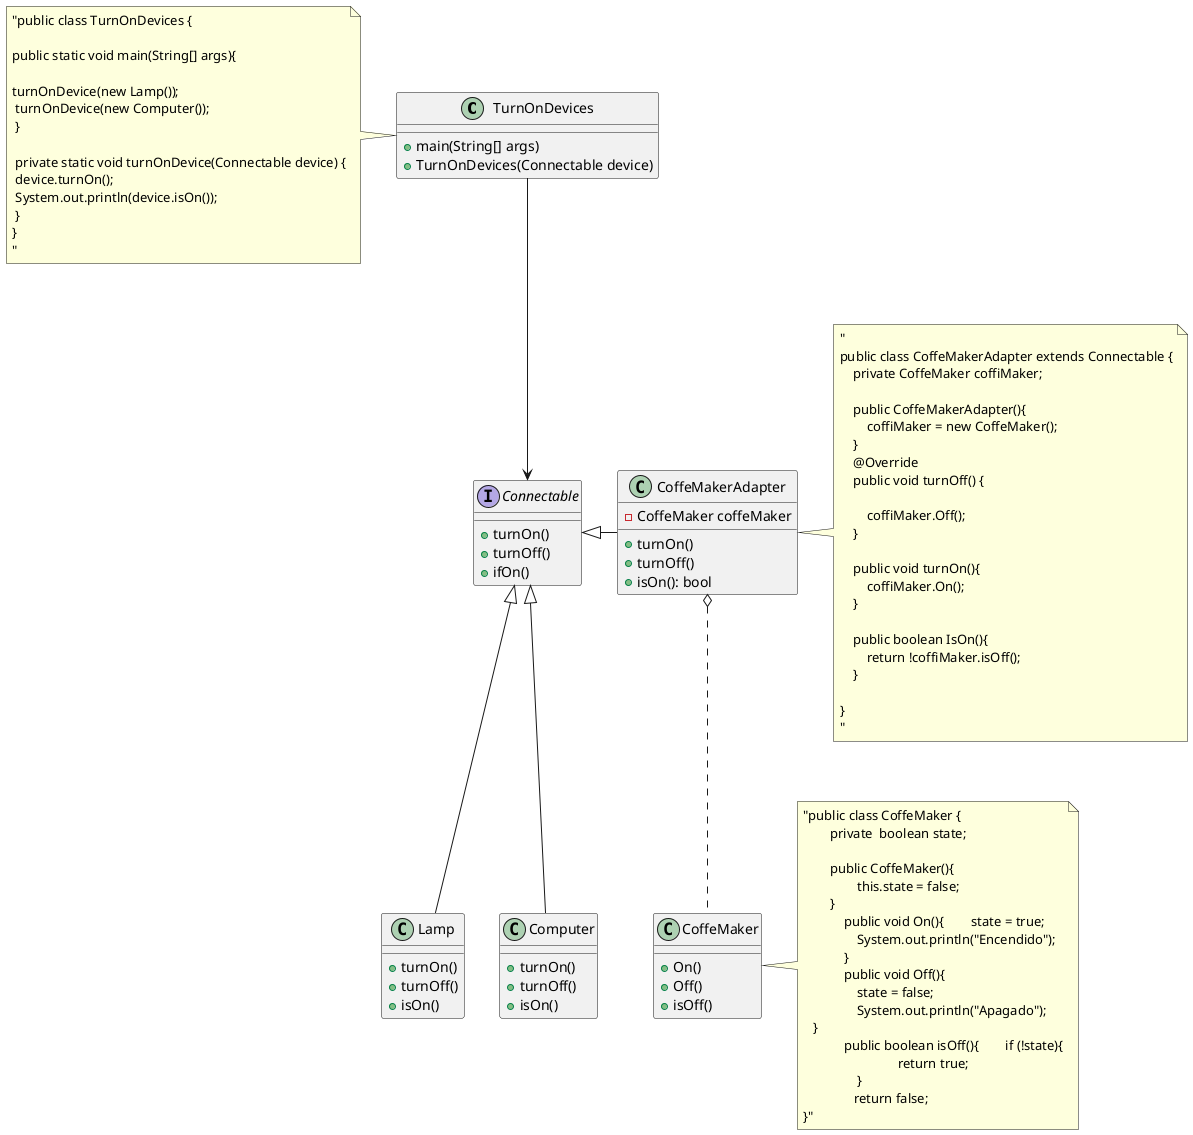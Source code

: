 @startuml Adapter

class TurnOnDevices{
    +main(String[] args)
    +TurnOnDevices(Connectable device)
}
note left: "public class TurnOnDevices {\n\npublic static void main(String[] args){\n\nturnOnDevice(new Lamp());\n turnOnDevice(new Computer());\n }\n\n private static void turnOnDevice(Connectable device) {\n device.turnOn();\n System.out.println(device.isOn());\n }\n}\n"

interface Connectable{
    +turnOn()
    +turnOff()
    +ifOn()
}




class Lamp{
    +turnOn()
    +turnOff()
    +isOn()
}

class Computer{
    +turnOn()
    +turnOff()
    +isOn()
}

class CoffeMaker{
    +On()
    +Off()
    +isOff()
}
note right : "public class CoffeMaker {\n\tprivate  boolean state;\n\t\n\tpublic CoffeMaker(){\n\t\tthis.state = false;\n\t}\n\t    public void On(){        state = true;\n\t        System.out.println("Encendido");\n\t    }\n\t    public void Off(){\n\t        state = false;\n\t        System.out.println("Apagado");\n   }\n\t    public boolean isOff(){        if (!state){\n\t\t            return true;\n\t        }\n\t       return false;    \n}"

TurnOnDevices --> Connectable

Connectable <|-- Lamp
Connectable <|-- Computer

class CoffeMakerAdapter{
    -CoffeMaker coffeMaker
    +turnOn()
    +turnOff()
    +isOn(): bool
}
note right : "\n\
public class CoffeMakerAdapter extends Connectable {\n\
    private CoffeMaker coffiMaker;\n\
\n\
    public CoffeMakerAdapter(){\n\
        coffiMaker = new CoffeMaker();\n\
    }\n\
    @Override\n\
    public void turnOff() {\n\
\n\
        coffiMaker.Off();\n\
    }\n\
\n\
    public void turnOn(){\n\
        coffiMaker.On();\n\
    }\n\
\n\
    public boolean IsOn(){\n\
        return !coffiMaker.isOff();\n\
    }\n\
    \n\
}\n"

CoffeMakerAdapter -l-|> Connectable
CoffeMakerAdapter o.. CoffeMaker




@enduml